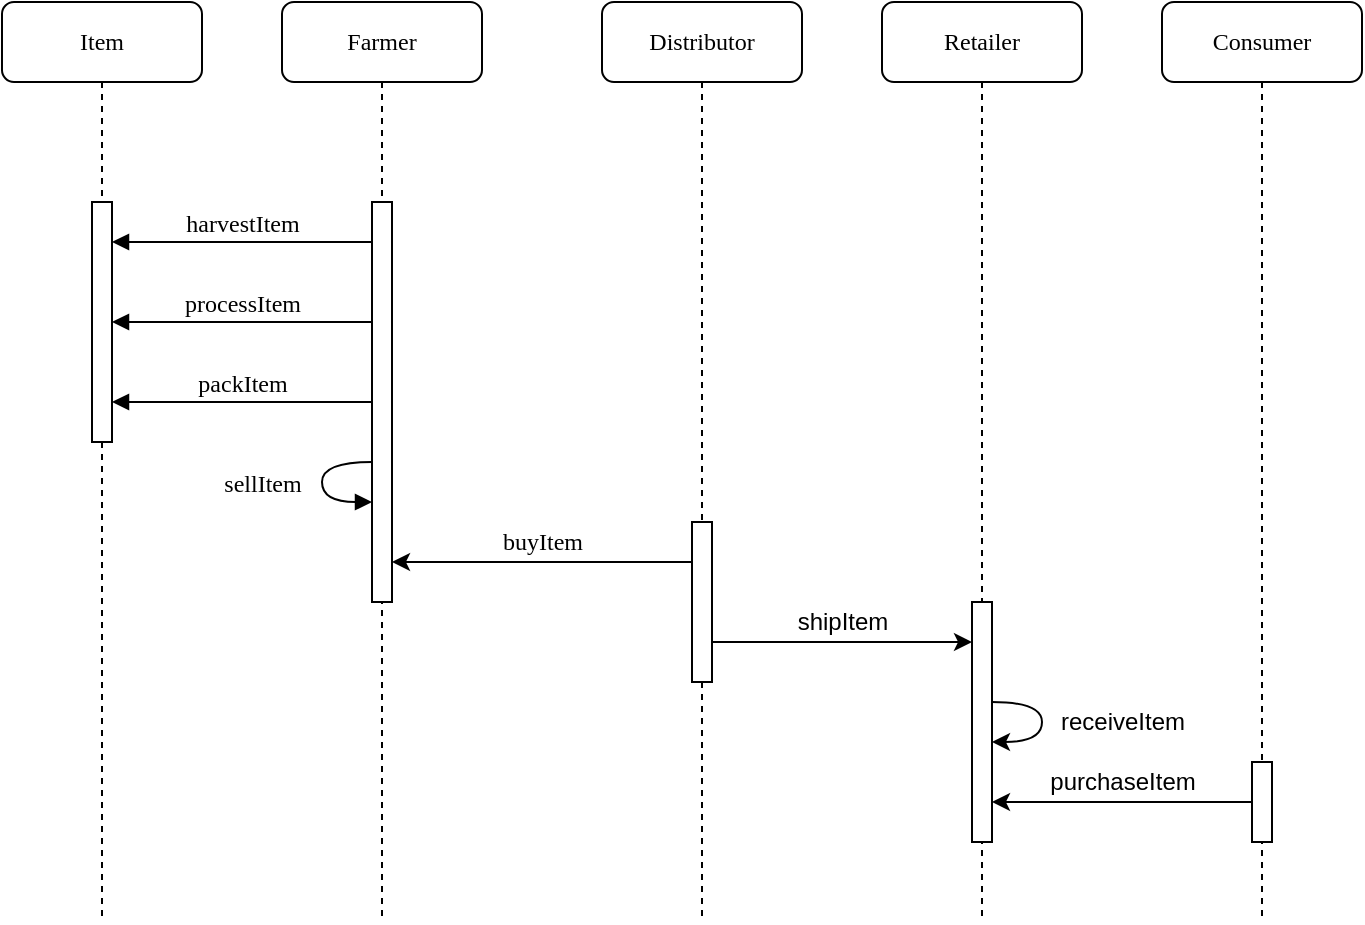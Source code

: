 <mxfile version="12.1.0" type="device" pages="1"><diagram name="Page-1" id="13e1069c-82ec-6db2-03f1-153e76fe0fe0"><mxGraphModel dx="1173" dy="629" grid="1" gridSize="10" guides="1" tooltips="1" connect="1" arrows="1" fold="1" page="1" pageScale="1" pageWidth="1100" pageHeight="850" background="#ffffff" math="0" shadow="0"><root><mxCell id="0"/><mxCell id="1" parent="0"/><mxCell id="7baba1c4bc27f4b0-2" value="Farmer" style="shape=umlLifeline;perimeter=lifelinePerimeter;whiteSpace=wrap;html=1;container=1;collapsible=0;recursiveResize=0;outlineConnect=0;rounded=1;shadow=0;comic=0;labelBackgroundColor=none;strokeColor=#000000;strokeWidth=1;fillColor=#FFFFFF;fontFamily=Verdana;fontSize=12;fontColor=#000000;align=center;" parent="1" vertex="1"><mxGeometry x="240" y="80" width="100" height="460" as="geometry"/></mxCell><mxCell id="7baba1c4bc27f4b0-10" value="" style="html=1;points=[];perimeter=orthogonalPerimeter;rounded=0;shadow=0;comic=0;labelBackgroundColor=none;strokeColor=#000000;strokeWidth=1;fillColor=#FFFFFF;fontFamily=Verdana;fontSize=12;fontColor=#000000;align=center;" parent="7baba1c4bc27f4b0-2" vertex="1"><mxGeometry x="45" y="100" width="10" height="200" as="geometry"/></mxCell><mxCell id="zJbFZWu0ne3KyxsaI-LT-4" value="&lt;div align=&quot;center&quot;&gt;sellItem&lt;/div&gt;" style="html=1;verticalAlign=bottom;endArrow=block;labelBackgroundColor=none;fontFamily=Verdana;fontSize=12;edgeStyle=orthogonalEdgeStyle;curved=1;align=center;" edge="1" parent="7baba1c4bc27f4b0-2" source="7baba1c4bc27f4b0-10" target="7baba1c4bc27f4b0-10"><mxGeometry x="0.287" y="-30" relative="1" as="geometry"><mxPoint x="45" y="240" as="sourcePoint"/><mxPoint x="-85" y="240" as="targetPoint"/><Array as="points"><mxPoint x="20" y="230"/><mxPoint x="20" y="250"/></Array><mxPoint x="-30" y="-30" as="offset"/></mxGeometry></mxCell><mxCell id="7baba1c4bc27f4b0-3" value="Distributor" style="shape=umlLifeline;perimeter=lifelinePerimeter;whiteSpace=wrap;html=1;container=1;collapsible=0;recursiveResize=0;outlineConnect=0;rounded=1;shadow=0;comic=0;labelBackgroundColor=none;strokeColor=#000000;strokeWidth=1;fillColor=#FFFFFF;fontFamily=Verdana;fontSize=12;fontColor=#000000;align=center;" parent="1" vertex="1"><mxGeometry x="400" y="80" width="100" height="460" as="geometry"/></mxCell><mxCell id="7baba1c4bc27f4b0-13" value="" style="html=1;points=[];perimeter=orthogonalPerimeter;rounded=0;shadow=0;comic=0;labelBackgroundColor=none;strokeColor=#000000;strokeWidth=1;fillColor=#FFFFFF;fontFamily=Verdana;fontSize=12;fontColor=#000000;align=center;" parent="7baba1c4bc27f4b0-3" vertex="1"><mxGeometry x="45" y="260" width="10" height="80" as="geometry"/></mxCell><mxCell id="7baba1c4bc27f4b0-4" value="Retailer" style="shape=umlLifeline;perimeter=lifelinePerimeter;whiteSpace=wrap;html=1;container=1;collapsible=0;recursiveResize=0;outlineConnect=0;rounded=1;shadow=0;comic=0;labelBackgroundColor=none;strokeColor=#000000;strokeWidth=1;fillColor=#FFFFFF;fontFamily=Verdana;fontSize=12;fontColor=#000000;align=center;" parent="1" vertex="1"><mxGeometry x="540" y="80" width="100" height="460" as="geometry"/></mxCell><mxCell id="7baba1c4bc27f4b0-5" value="Consumer" style="shape=umlLifeline;perimeter=lifelinePerimeter;whiteSpace=wrap;html=1;container=1;collapsible=0;recursiveResize=0;outlineConnect=0;rounded=1;shadow=0;comic=0;labelBackgroundColor=none;strokeColor=#000000;strokeWidth=1;fillColor=#FFFFFF;fontFamily=Verdana;fontSize=12;fontColor=#000000;align=center;" parent="1" vertex="1"><mxGeometry x="680" y="80" width="100" height="460" as="geometry"/></mxCell><mxCell id="7baba1c4bc27f4b0-19" value="" style="html=1;points=[];perimeter=orthogonalPerimeter;rounded=0;shadow=0;comic=0;labelBackgroundColor=none;strokeColor=#000000;strokeWidth=1;fillColor=#FFFFFF;fontFamily=Verdana;fontSize=12;fontColor=#000000;align=center;" parent="7baba1c4bc27f4b0-5" vertex="1"><mxGeometry x="45" y="380" width="10" height="40" as="geometry"/></mxCell><mxCell id="7baba1c4bc27f4b0-8" value="Item" style="shape=umlLifeline;perimeter=lifelinePerimeter;whiteSpace=wrap;html=1;container=1;collapsible=0;recursiveResize=0;outlineConnect=0;rounded=1;shadow=0;comic=0;labelBackgroundColor=none;strokeColor=#000000;strokeWidth=1;fillColor=#FFFFFF;fontFamily=Verdana;fontSize=12;fontColor=#000000;align=center;" parent="1" vertex="1"><mxGeometry x="100" y="80" width="100" height="460" as="geometry"/></mxCell><mxCell id="7baba1c4bc27f4b0-9" value="" style="html=1;points=[];perimeter=orthogonalPerimeter;rounded=0;shadow=0;comic=0;labelBackgroundColor=none;strokeColor=#000000;strokeWidth=1;fillColor=#FFFFFF;fontFamily=Verdana;fontSize=12;fontColor=#000000;align=center;" parent="7baba1c4bc27f4b0-8" vertex="1"><mxGeometry x="45" y="100" width="10" height="120" as="geometry"/></mxCell><mxCell id="zJbFZWu0ne3KyxsaI-LT-17" style="edgeStyle=orthogonalEdgeStyle;rounded=0;orthogonalLoop=1;jettySize=auto;html=1;curved=1;" edge="1" parent="1"><mxGeometry relative="1" as="geometry"><mxPoint x="595" y="450" as="targetPoint"/><mxPoint x="595" y="430" as="sourcePoint"/><Array as="points"><mxPoint x="620" y="430"/></Array></mxGeometry></mxCell><mxCell id="zJbFZWu0ne3KyxsaI-LT-19" value="receiveItem" style="text;html=1;resizable=0;points=[];align=center;verticalAlign=middle;labelBackgroundColor=#ffffff;" vertex="1" connectable="0" parent="zJbFZWu0ne3KyxsaI-LT-17"><mxGeometry x="-0.307" y="-5" relative="1" as="geometry"><mxPoint x="40.5" y="5" as="offset"/></mxGeometry></mxCell><mxCell id="7baba1c4bc27f4b0-16" value="" style="html=1;points=[];perimeter=orthogonalPerimeter;rounded=0;shadow=0;comic=0;labelBackgroundColor=none;strokeColor=#000000;strokeWidth=1;fillColor=#FFFFFF;fontFamily=Verdana;fontSize=12;fontColor=#000000;align=center;" parent="1" vertex="1"><mxGeometry x="585" y="380" width="10" height="120" as="geometry"/></mxCell><mxCell id="7baba1c4bc27f4b0-11" value="harvestItem" style="html=1;verticalAlign=bottom;endArrow=block;labelBackgroundColor=none;fontFamily=Verdana;fontSize=12;edgeStyle=elbowEdgeStyle;" parent="1" source="7baba1c4bc27f4b0-10" target="7baba1c4bc27f4b0-9" edge="1"><mxGeometry relative="1" as="geometry"><mxPoint x="270" y="200" as="sourcePoint"/><mxPoint x="170" y="200" as="targetPoint"/><Array as="points"><mxPoint x="200" y="200"/></Array></mxGeometry></mxCell><mxCell id="zJbFZWu0ne3KyxsaI-LT-1" value="processItem" style="html=1;verticalAlign=bottom;endArrow=block;labelBackgroundColor=none;fontFamily=Verdana;fontSize=12;edgeStyle=orthogonalEdgeStyle;" edge="1" parent="1" source="7baba1c4bc27f4b0-10" target="7baba1c4bc27f4b0-9"><mxGeometry relative="1" as="geometry"><mxPoint x="285" y="240" as="sourcePoint"/><mxPoint x="156" y="240" as="targetPoint"/><Array as="points"><mxPoint x="260" y="240"/><mxPoint x="260" y="240"/></Array></mxGeometry></mxCell><mxCell id="zJbFZWu0ne3KyxsaI-LT-2" value="packItem" style="html=1;verticalAlign=bottom;endArrow=block;labelBackgroundColor=none;fontFamily=Verdana;fontSize=12;edgeStyle=elbowEdgeStyle;" edge="1" parent="1" source="7baba1c4bc27f4b0-10" target="7baba1c4bc27f4b0-9"><mxGeometry relative="1" as="geometry"><mxPoint x="285" y="280" as="sourcePoint"/><mxPoint x="155" y="280.4" as="targetPoint"/><Array as="points"><mxPoint x="270" y="280"/></Array></mxGeometry></mxCell><mxCell id="zJbFZWu0ne3KyxsaI-LT-5" style="edgeStyle=elbowEdgeStyle;rounded=0;orthogonalLoop=1;jettySize=auto;html=1;" edge="1" parent="1" source="7baba1c4bc27f4b0-13" target="7baba1c4bc27f4b0-10"><mxGeometry relative="1" as="geometry"><Array as="points"><mxPoint x="420" y="360"/></Array></mxGeometry></mxCell><mxCell id="zJbFZWu0ne3KyxsaI-LT-10" value="&lt;font face=&quot;Verdana&quot;&gt;buyItem&lt;/font&gt;" style="text;html=1;resizable=0;points=[];align=center;verticalAlign=middle;labelBackgroundColor=#ffffff;" vertex="1" connectable="0" parent="zJbFZWu0ne3KyxsaI-LT-5"><mxGeometry x="-0.024" y="2" relative="1" as="geometry"><mxPoint x="-2" y="-12" as="offset"/></mxGeometry></mxCell><mxCell id="zJbFZWu0ne3KyxsaI-LT-15" style="edgeStyle=orthogonalEdgeStyle;rounded=0;orthogonalLoop=1;jettySize=auto;html=1;" edge="1" parent="1" source="7baba1c4bc27f4b0-13" target="7baba1c4bc27f4b0-16"><mxGeometry relative="1" as="geometry"><mxPoint x="570" y="404" as="targetPoint"/><Array as="points"><mxPoint x="560" y="400"/><mxPoint x="560" y="400"/></Array></mxGeometry></mxCell><mxCell id="zJbFZWu0ne3KyxsaI-LT-18" value="&lt;div align=&quot;center&quot;&gt;shipItem&lt;/div&gt;" style="text;html=1;resizable=0;points=[];autosize=1;align=center;verticalAlign=top;spacingTop=-4;" vertex="1" parent="1"><mxGeometry x="490" y="380" width="60" height="20" as="geometry"/></mxCell><mxCell id="zJbFZWu0ne3KyxsaI-LT-21" style="edgeStyle=orthogonalEdgeStyle;curved=1;rounded=0;orthogonalLoop=1;jettySize=auto;html=1;" edge="1" parent="1" source="7baba1c4bc27f4b0-19" target="7baba1c4bc27f4b0-16"><mxGeometry relative="1" as="geometry"><Array as="points"><mxPoint x="660" y="480"/><mxPoint x="660" y="480"/></Array></mxGeometry></mxCell><mxCell id="zJbFZWu0ne3KyxsaI-LT-25" value="purchaseItem" style="text;html=1;resizable=0;points=[];align=center;verticalAlign=middle;labelBackgroundColor=#ffffff;" vertex="1" connectable="0" parent="zJbFZWu0ne3KyxsaI-LT-21"><mxGeometry x="0.205" relative="1" as="geometry"><mxPoint x="13.5" y="-10" as="offset"/></mxGeometry></mxCell></root></mxGraphModel></diagram></mxfile>